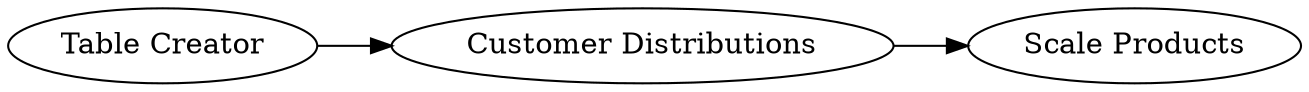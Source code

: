 digraph {
	2 -> 4
	1 -> 2
	1 [label="Table Creator"]
	4 [label="Scale Products"]
	2 [label="Customer Distributions"]
	rankdir=LR
}
